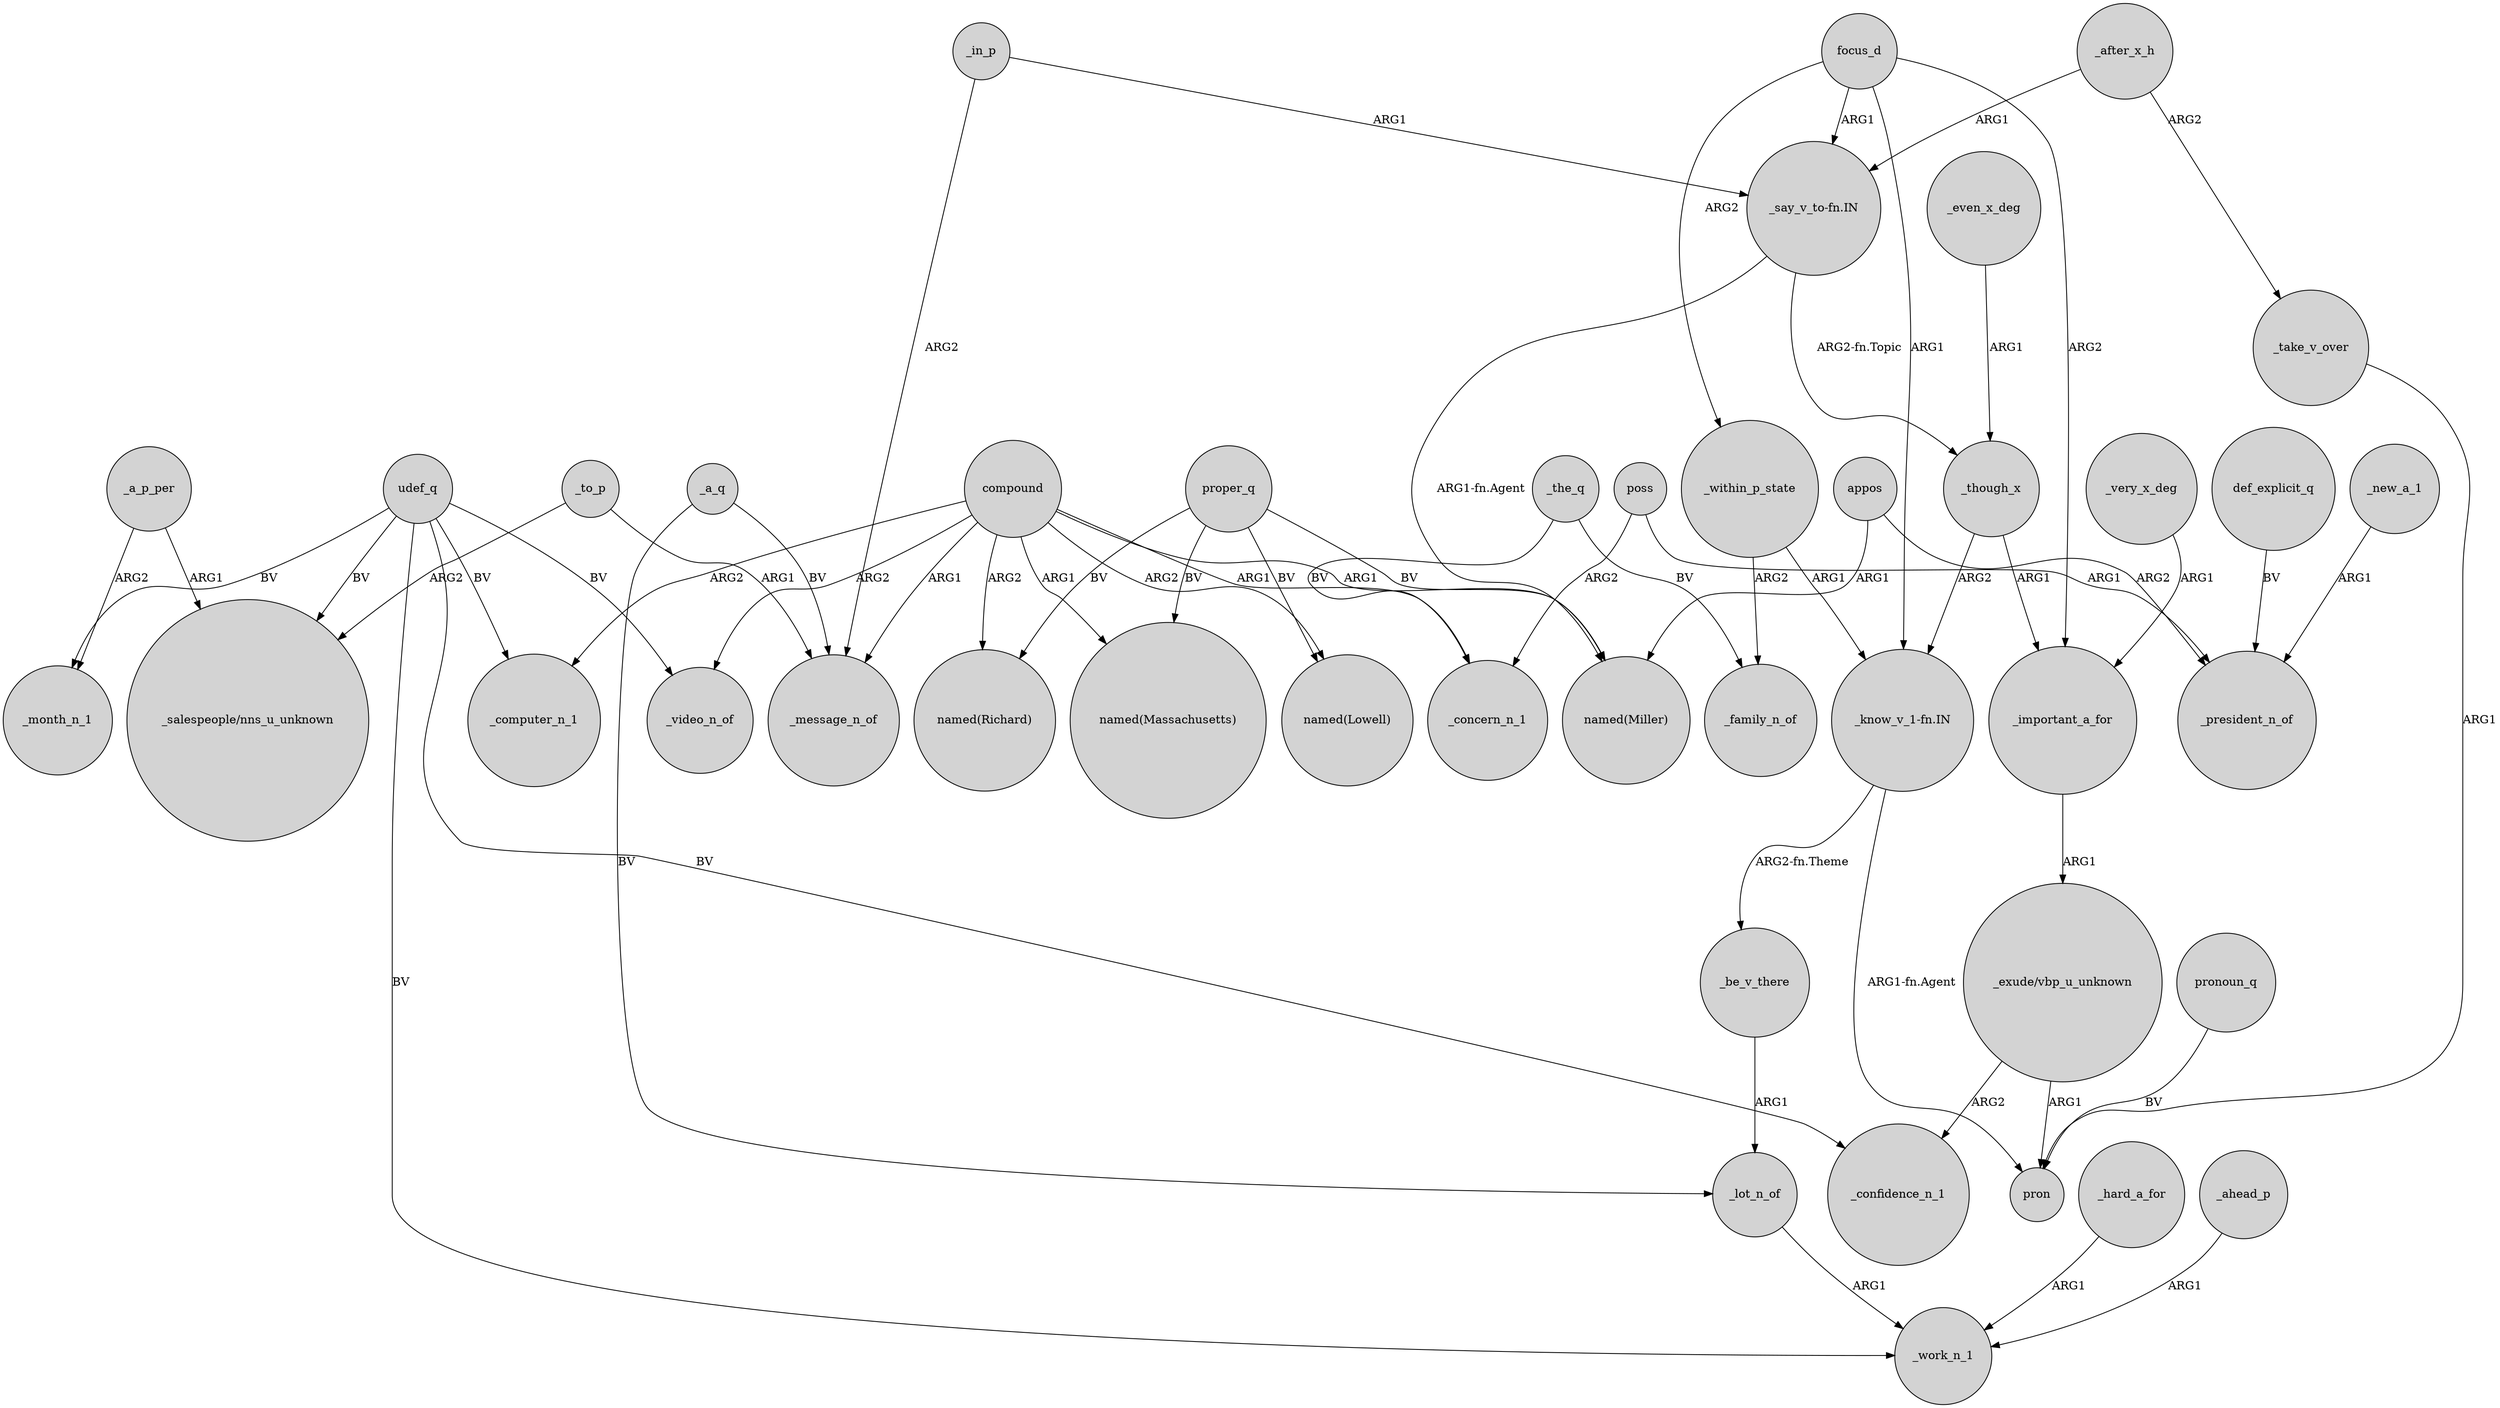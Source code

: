 digraph {
	node [shape=circle style=filled]
	_a_q -> _lot_n_of [label=BV]
	compound -> _concern_n_1 [label=ARG1]
	"_say_v_to-fn.IN" -> "named(Miller)" [label="ARG1-fn.Agent"]
	focus_d -> _important_a_for [label=ARG2]
	poss -> _concern_n_1 [label=ARG2]
	_in_p -> "_say_v_to-fn.IN" [label=ARG1]
	appos -> "named(Miller)" [label=ARG1]
	compound -> "named(Lowell)" [label=ARG2]
	_a_p_per -> _month_n_1 [label=ARG2]
	_after_x_h -> "_say_v_to-fn.IN" [label=ARG1]
	compound -> "named(Richard)" [label=ARG2]
	_important_a_for -> "_exude/vbp_u_unknown" [label=ARG1]
	_be_v_there -> _lot_n_of [label=ARG1]
	udef_q -> "_salespeople/nns_u_unknown" [label=BV]
	"_exude/vbp_u_unknown" -> _confidence_n_1 [label=ARG2]
	_even_x_deg -> _though_x [label=ARG1]
	_the_q -> _family_n_of [label=BV]
	_in_p -> _message_n_of [label=ARG2]
	"_know_v_1-fn.IN" -> pron [label="ARG1-fn.Agent"]
	_within_p_state -> "_know_v_1-fn.IN" [label=ARG1]
	udef_q -> _month_n_1 [label=BV]
	udef_q -> _computer_n_1 [label=BV]
	_to_p -> _message_n_of [label=ARG1]
	compound -> _message_n_of [label=ARG1]
	_the_q -> _concern_n_1 [label=BV]
	compound -> _computer_n_1 [label=ARG2]
	compound -> _video_n_of [label=ARG2]
	poss -> _president_n_of [label=ARG1]
	_after_x_h -> _take_v_over [label=ARG2]
	_very_x_deg -> _important_a_for [label=ARG1]
	appos -> _president_n_of [label=ARG2]
	_though_x -> "_know_v_1-fn.IN" [label=ARG2]
	pronoun_q -> pron [label=BV]
	_take_v_over -> pron [label=ARG1]
	proper_q -> "named(Richard)" [label=BV]
	focus_d -> _within_p_state [label=ARG2]
	_hard_a_for -> _work_n_1 [label=ARG1]
	proper_q -> "named(Lowell)" [label=BV]
	_to_p -> "_salespeople/nns_u_unknown" [label=ARG2]
	_though_x -> _important_a_for [label=ARG1]
	def_explicit_q -> _president_n_of [label=BV]
	_within_p_state -> _family_n_of [label=ARG2]
	udef_q -> _confidence_n_1 [label=BV]
	focus_d -> "_know_v_1-fn.IN" [label=ARG1]
	_lot_n_of -> _work_n_1 [label=ARG1]
	"_say_v_to-fn.IN" -> _though_x [label="ARG2-fn.Topic"]
	compound -> "named(Miller)" [label=ARG1]
	_new_a_1 -> _president_n_of [label=ARG1]
	_ahead_p -> _work_n_1 [label=ARG1]
	proper_q -> "named(Massachusetts)" [label=BV]
	_a_p_per -> "_salespeople/nns_u_unknown" [label=ARG1]
	proper_q -> "named(Miller)" [label=BV]
	_a_q -> _message_n_of [label=BV]
	"_exude/vbp_u_unknown" -> pron [label=ARG1]
	compound -> "named(Massachusetts)" [label=ARG1]
	udef_q -> _video_n_of [label=BV]
	"_know_v_1-fn.IN" -> _be_v_there [label="ARG2-fn.Theme"]
	focus_d -> "_say_v_to-fn.IN" [label=ARG1]
	udef_q -> _work_n_1 [label=BV]
}
